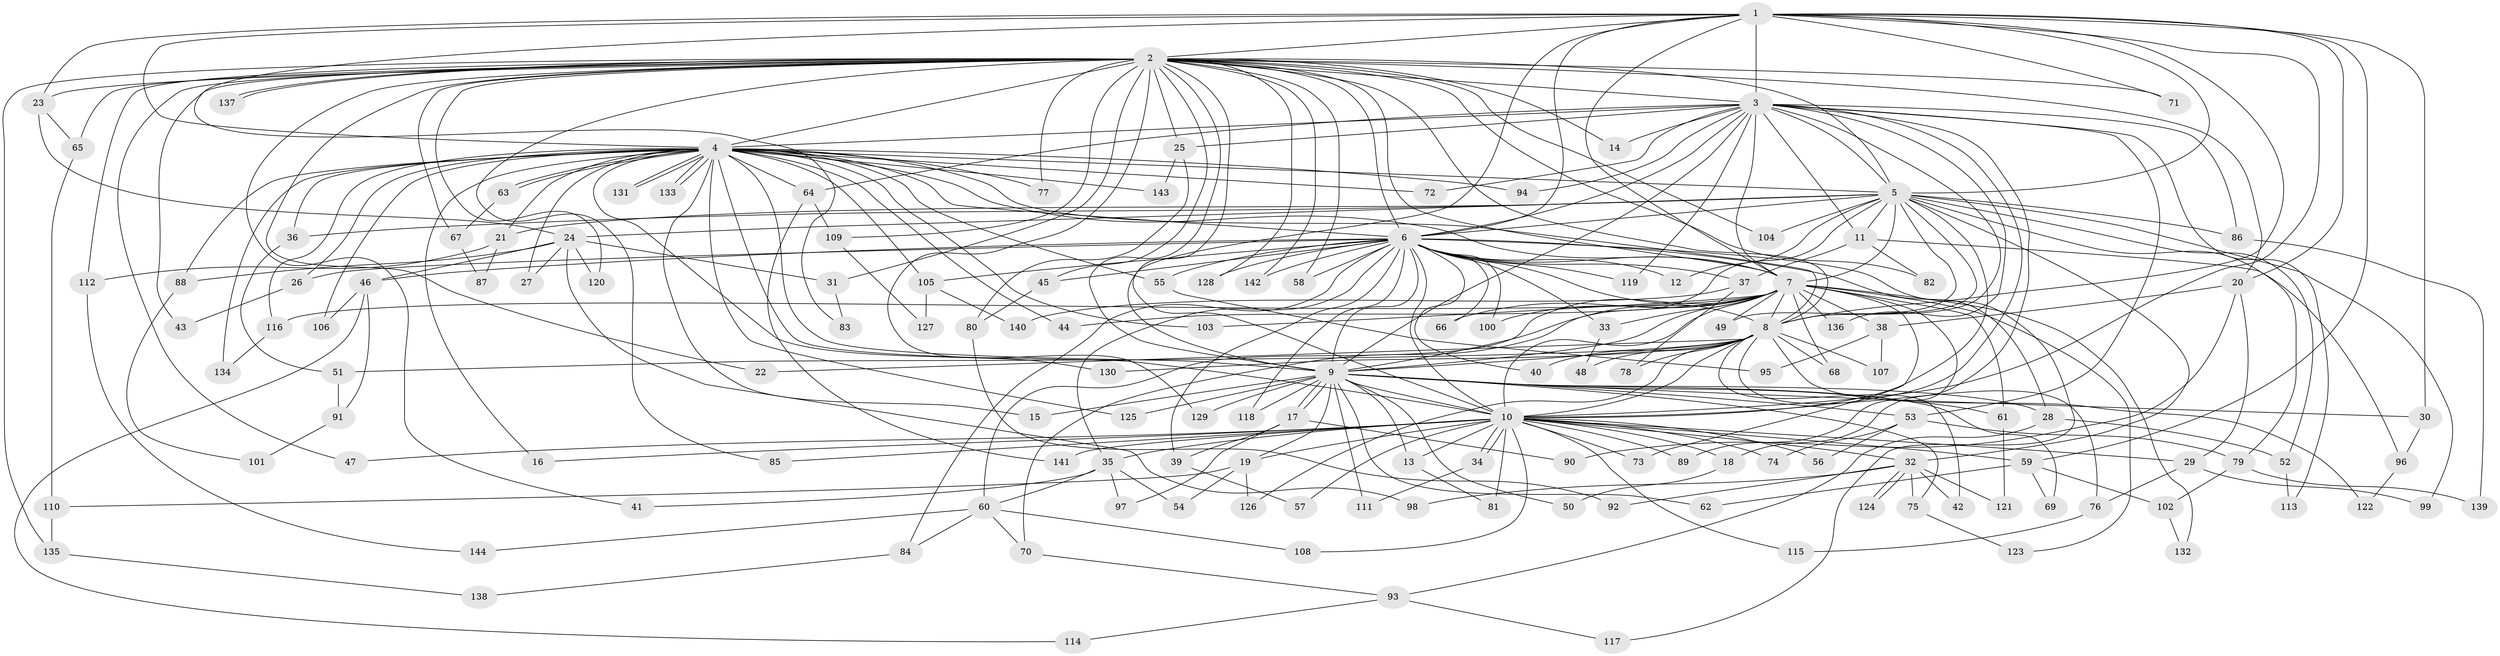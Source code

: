 // coarse degree distribution, {13: 0.008771929824561403, 42: 0.008771929824561403, 30: 0.008771929824561403, 34: 0.008771929824561403, 27: 0.008771929824561403, 17: 0.008771929824561403, 39: 0.008771929824561403, 5: 0.05263157894736842, 2: 0.5263157894736842, 1: 0.02631578947368421, 4: 0.043859649122807015, 8: 0.008771929824561403, 3: 0.24561403508771928, 6: 0.017543859649122806, 9: 0.008771929824561403, 10: 0.008771929824561403}
// Generated by graph-tools (version 1.1) at 2025/51/02/27/25 19:51:46]
// undirected, 144 vertices, 313 edges
graph export_dot {
graph [start="1"]
  node [color=gray90,style=filled];
  1;
  2;
  3;
  4;
  5;
  6;
  7;
  8;
  9;
  10;
  11;
  12;
  13;
  14;
  15;
  16;
  17;
  18;
  19;
  20;
  21;
  22;
  23;
  24;
  25;
  26;
  27;
  28;
  29;
  30;
  31;
  32;
  33;
  34;
  35;
  36;
  37;
  38;
  39;
  40;
  41;
  42;
  43;
  44;
  45;
  46;
  47;
  48;
  49;
  50;
  51;
  52;
  53;
  54;
  55;
  56;
  57;
  58;
  59;
  60;
  61;
  62;
  63;
  64;
  65;
  66;
  67;
  68;
  69;
  70;
  71;
  72;
  73;
  74;
  75;
  76;
  77;
  78;
  79;
  80;
  81;
  82;
  83;
  84;
  85;
  86;
  87;
  88;
  89;
  90;
  91;
  92;
  93;
  94;
  95;
  96;
  97;
  98;
  99;
  100;
  101;
  102;
  103;
  104;
  105;
  106;
  107;
  108;
  109;
  110;
  111;
  112;
  113;
  114;
  115;
  116;
  117;
  118;
  119;
  120;
  121;
  122;
  123;
  124;
  125;
  126;
  127;
  128;
  129;
  130;
  131;
  132;
  133;
  134;
  135;
  136;
  137;
  138;
  139;
  140;
  141;
  142;
  143;
  144;
  1 -- 2;
  1 -- 3;
  1 -- 4;
  1 -- 5;
  1 -- 6;
  1 -- 7;
  1 -- 8;
  1 -- 9;
  1 -- 10;
  1 -- 20;
  1 -- 23;
  1 -- 30;
  1 -- 59;
  1 -- 71;
  1 -- 83;
  2 -- 3;
  2 -- 4;
  2 -- 5;
  2 -- 6;
  2 -- 7;
  2 -- 8;
  2 -- 9;
  2 -- 10;
  2 -- 14;
  2 -- 20;
  2 -- 22;
  2 -- 23;
  2 -- 25;
  2 -- 31;
  2 -- 41;
  2 -- 43;
  2 -- 45;
  2 -- 47;
  2 -- 58;
  2 -- 65;
  2 -- 67;
  2 -- 71;
  2 -- 77;
  2 -- 82;
  2 -- 85;
  2 -- 104;
  2 -- 109;
  2 -- 112;
  2 -- 120;
  2 -- 128;
  2 -- 129;
  2 -- 135;
  2 -- 137;
  2 -- 137;
  2 -- 142;
  3 -- 4;
  3 -- 5;
  3 -- 6;
  3 -- 7;
  3 -- 8;
  3 -- 9;
  3 -- 10;
  3 -- 11;
  3 -- 14;
  3 -- 18;
  3 -- 25;
  3 -- 53;
  3 -- 64;
  3 -- 72;
  3 -- 86;
  3 -- 94;
  3 -- 113;
  3 -- 119;
  3 -- 136;
  4 -- 5;
  4 -- 6;
  4 -- 7;
  4 -- 8;
  4 -- 9;
  4 -- 10;
  4 -- 15;
  4 -- 16;
  4 -- 21;
  4 -- 26;
  4 -- 27;
  4 -- 36;
  4 -- 44;
  4 -- 55;
  4 -- 63;
  4 -- 63;
  4 -- 64;
  4 -- 72;
  4 -- 77;
  4 -- 88;
  4 -- 94;
  4 -- 103;
  4 -- 105;
  4 -- 106;
  4 -- 116;
  4 -- 125;
  4 -- 130;
  4 -- 131;
  4 -- 131;
  4 -- 133;
  4 -- 133;
  4 -- 134;
  4 -- 143;
  5 -- 6;
  5 -- 7;
  5 -- 8;
  5 -- 9;
  5 -- 10;
  5 -- 11;
  5 -- 12;
  5 -- 21;
  5 -- 24;
  5 -- 32;
  5 -- 36;
  5 -- 49;
  5 -- 52;
  5 -- 79;
  5 -- 86;
  5 -- 99;
  5 -- 104;
  6 -- 7;
  6 -- 8;
  6 -- 9;
  6 -- 10;
  6 -- 12;
  6 -- 26;
  6 -- 28;
  6 -- 33;
  6 -- 35;
  6 -- 37;
  6 -- 39;
  6 -- 40;
  6 -- 45;
  6 -- 46;
  6 -- 55;
  6 -- 58;
  6 -- 66;
  6 -- 84;
  6 -- 100;
  6 -- 105;
  6 -- 117;
  6 -- 118;
  6 -- 119;
  6 -- 128;
  6 -- 142;
  7 -- 8;
  7 -- 9;
  7 -- 10;
  7 -- 33;
  7 -- 38;
  7 -- 44;
  7 -- 49;
  7 -- 60;
  7 -- 61;
  7 -- 66;
  7 -- 68;
  7 -- 70;
  7 -- 73;
  7 -- 89;
  7 -- 100;
  7 -- 103;
  7 -- 116;
  7 -- 123;
  7 -- 132;
  7 -- 136;
  8 -- 9;
  8 -- 10;
  8 -- 22;
  8 -- 40;
  8 -- 42;
  8 -- 48;
  8 -- 51;
  8 -- 68;
  8 -- 76;
  8 -- 78;
  8 -- 107;
  8 -- 122;
  8 -- 126;
  8 -- 130;
  9 -- 10;
  9 -- 13;
  9 -- 15;
  9 -- 17;
  9 -- 17;
  9 -- 19;
  9 -- 28;
  9 -- 30;
  9 -- 50;
  9 -- 53;
  9 -- 61;
  9 -- 62;
  9 -- 69;
  9 -- 75;
  9 -- 111;
  9 -- 118;
  9 -- 125;
  9 -- 129;
  10 -- 13;
  10 -- 16;
  10 -- 18;
  10 -- 19;
  10 -- 29;
  10 -- 32;
  10 -- 34;
  10 -- 34;
  10 -- 35;
  10 -- 47;
  10 -- 56;
  10 -- 57;
  10 -- 59;
  10 -- 73;
  10 -- 74;
  10 -- 81;
  10 -- 85;
  10 -- 89;
  10 -- 108;
  10 -- 115;
  10 -- 141;
  11 -- 37;
  11 -- 82;
  11 -- 96;
  13 -- 81;
  17 -- 39;
  17 -- 90;
  17 -- 97;
  18 -- 50;
  19 -- 54;
  19 -- 110;
  19 -- 126;
  20 -- 29;
  20 -- 38;
  20 -- 90;
  21 -- 87;
  21 -- 112;
  23 -- 24;
  23 -- 65;
  24 -- 27;
  24 -- 31;
  24 -- 46;
  24 -- 88;
  24 -- 98;
  24 -- 120;
  25 -- 80;
  25 -- 143;
  26 -- 43;
  28 -- 52;
  28 -- 93;
  29 -- 76;
  29 -- 99;
  30 -- 96;
  31 -- 83;
  32 -- 42;
  32 -- 75;
  32 -- 92;
  32 -- 98;
  32 -- 121;
  32 -- 124;
  32 -- 124;
  33 -- 48;
  34 -- 111;
  35 -- 41;
  35 -- 54;
  35 -- 60;
  35 -- 97;
  36 -- 51;
  37 -- 78;
  37 -- 140;
  38 -- 95;
  38 -- 107;
  39 -- 57;
  45 -- 80;
  46 -- 91;
  46 -- 106;
  46 -- 114;
  51 -- 91;
  52 -- 113;
  53 -- 56;
  53 -- 74;
  53 -- 79;
  55 -- 95;
  59 -- 62;
  59 -- 69;
  59 -- 102;
  60 -- 70;
  60 -- 84;
  60 -- 108;
  60 -- 144;
  61 -- 121;
  63 -- 67;
  64 -- 109;
  64 -- 141;
  65 -- 110;
  67 -- 87;
  70 -- 93;
  75 -- 123;
  76 -- 115;
  79 -- 102;
  79 -- 139;
  80 -- 92;
  84 -- 138;
  86 -- 139;
  88 -- 101;
  91 -- 101;
  93 -- 114;
  93 -- 117;
  96 -- 122;
  102 -- 132;
  105 -- 127;
  105 -- 140;
  109 -- 127;
  110 -- 135;
  112 -- 144;
  116 -- 134;
  135 -- 138;
}
